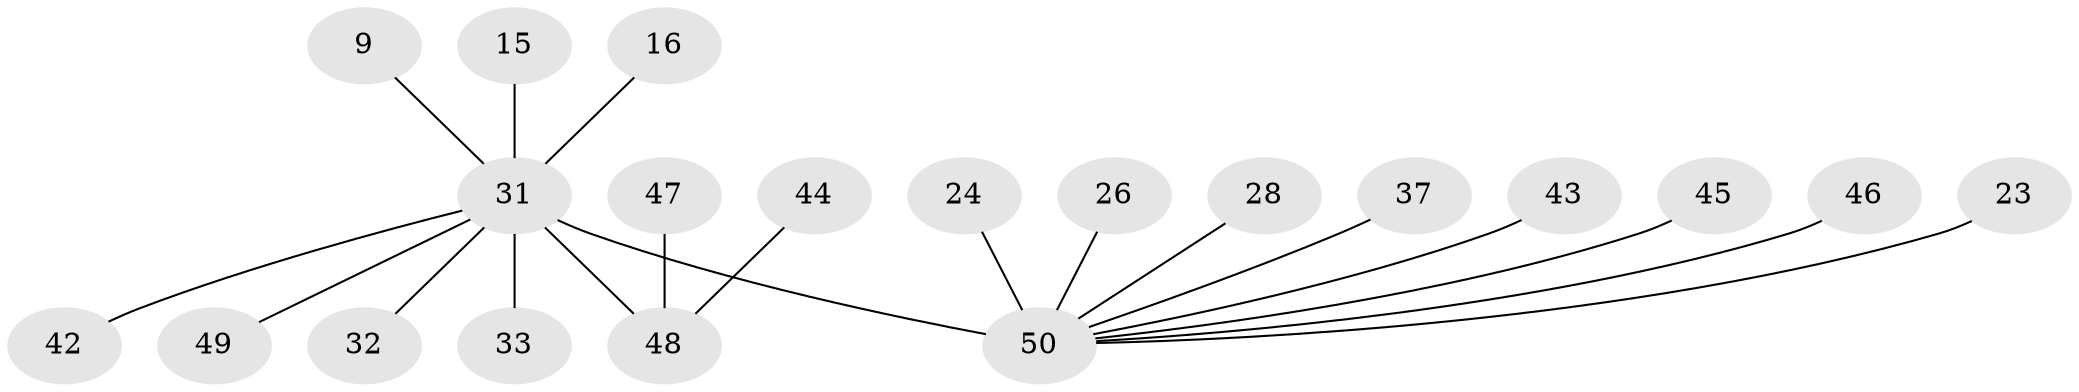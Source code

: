 // original degree distribution, {4: 0.08, 12: 0.02, 7: 0.02, 5: 0.04, 3: 0.08, 2: 0.18, 1: 0.56, 11: 0.02}
// Generated by graph-tools (version 1.1) at 2025/51/03/04/25 21:51:51]
// undirected, 20 vertices, 19 edges
graph export_dot {
graph [start="1"]
  node [color=gray90,style=filled];
  9;
  15;
  16;
  23;
  24;
  26;
  28;
  31 [super="+21+29+2+8"];
  32;
  33;
  37;
  42 [super="+27"];
  43;
  44;
  45 [super="+40"];
  46;
  47;
  48 [super="+11+13+34+38+30"];
  49 [super="+41"];
  50 [super="+36+35+39+10+17+19+22"];
  9 -- 31;
  15 -- 31;
  16 -- 31;
  23 -- 50;
  24 -- 50;
  26 -- 50;
  28 -- 50;
  31 -- 32;
  31 -- 33;
  31 -- 50 [weight=6];
  31 -- 48 [weight=3];
  31 -- 42;
  31 -- 49;
  37 -- 50;
  43 -- 50;
  44 -- 48;
  45 -- 50;
  46 -- 50;
  47 -- 48;
}
